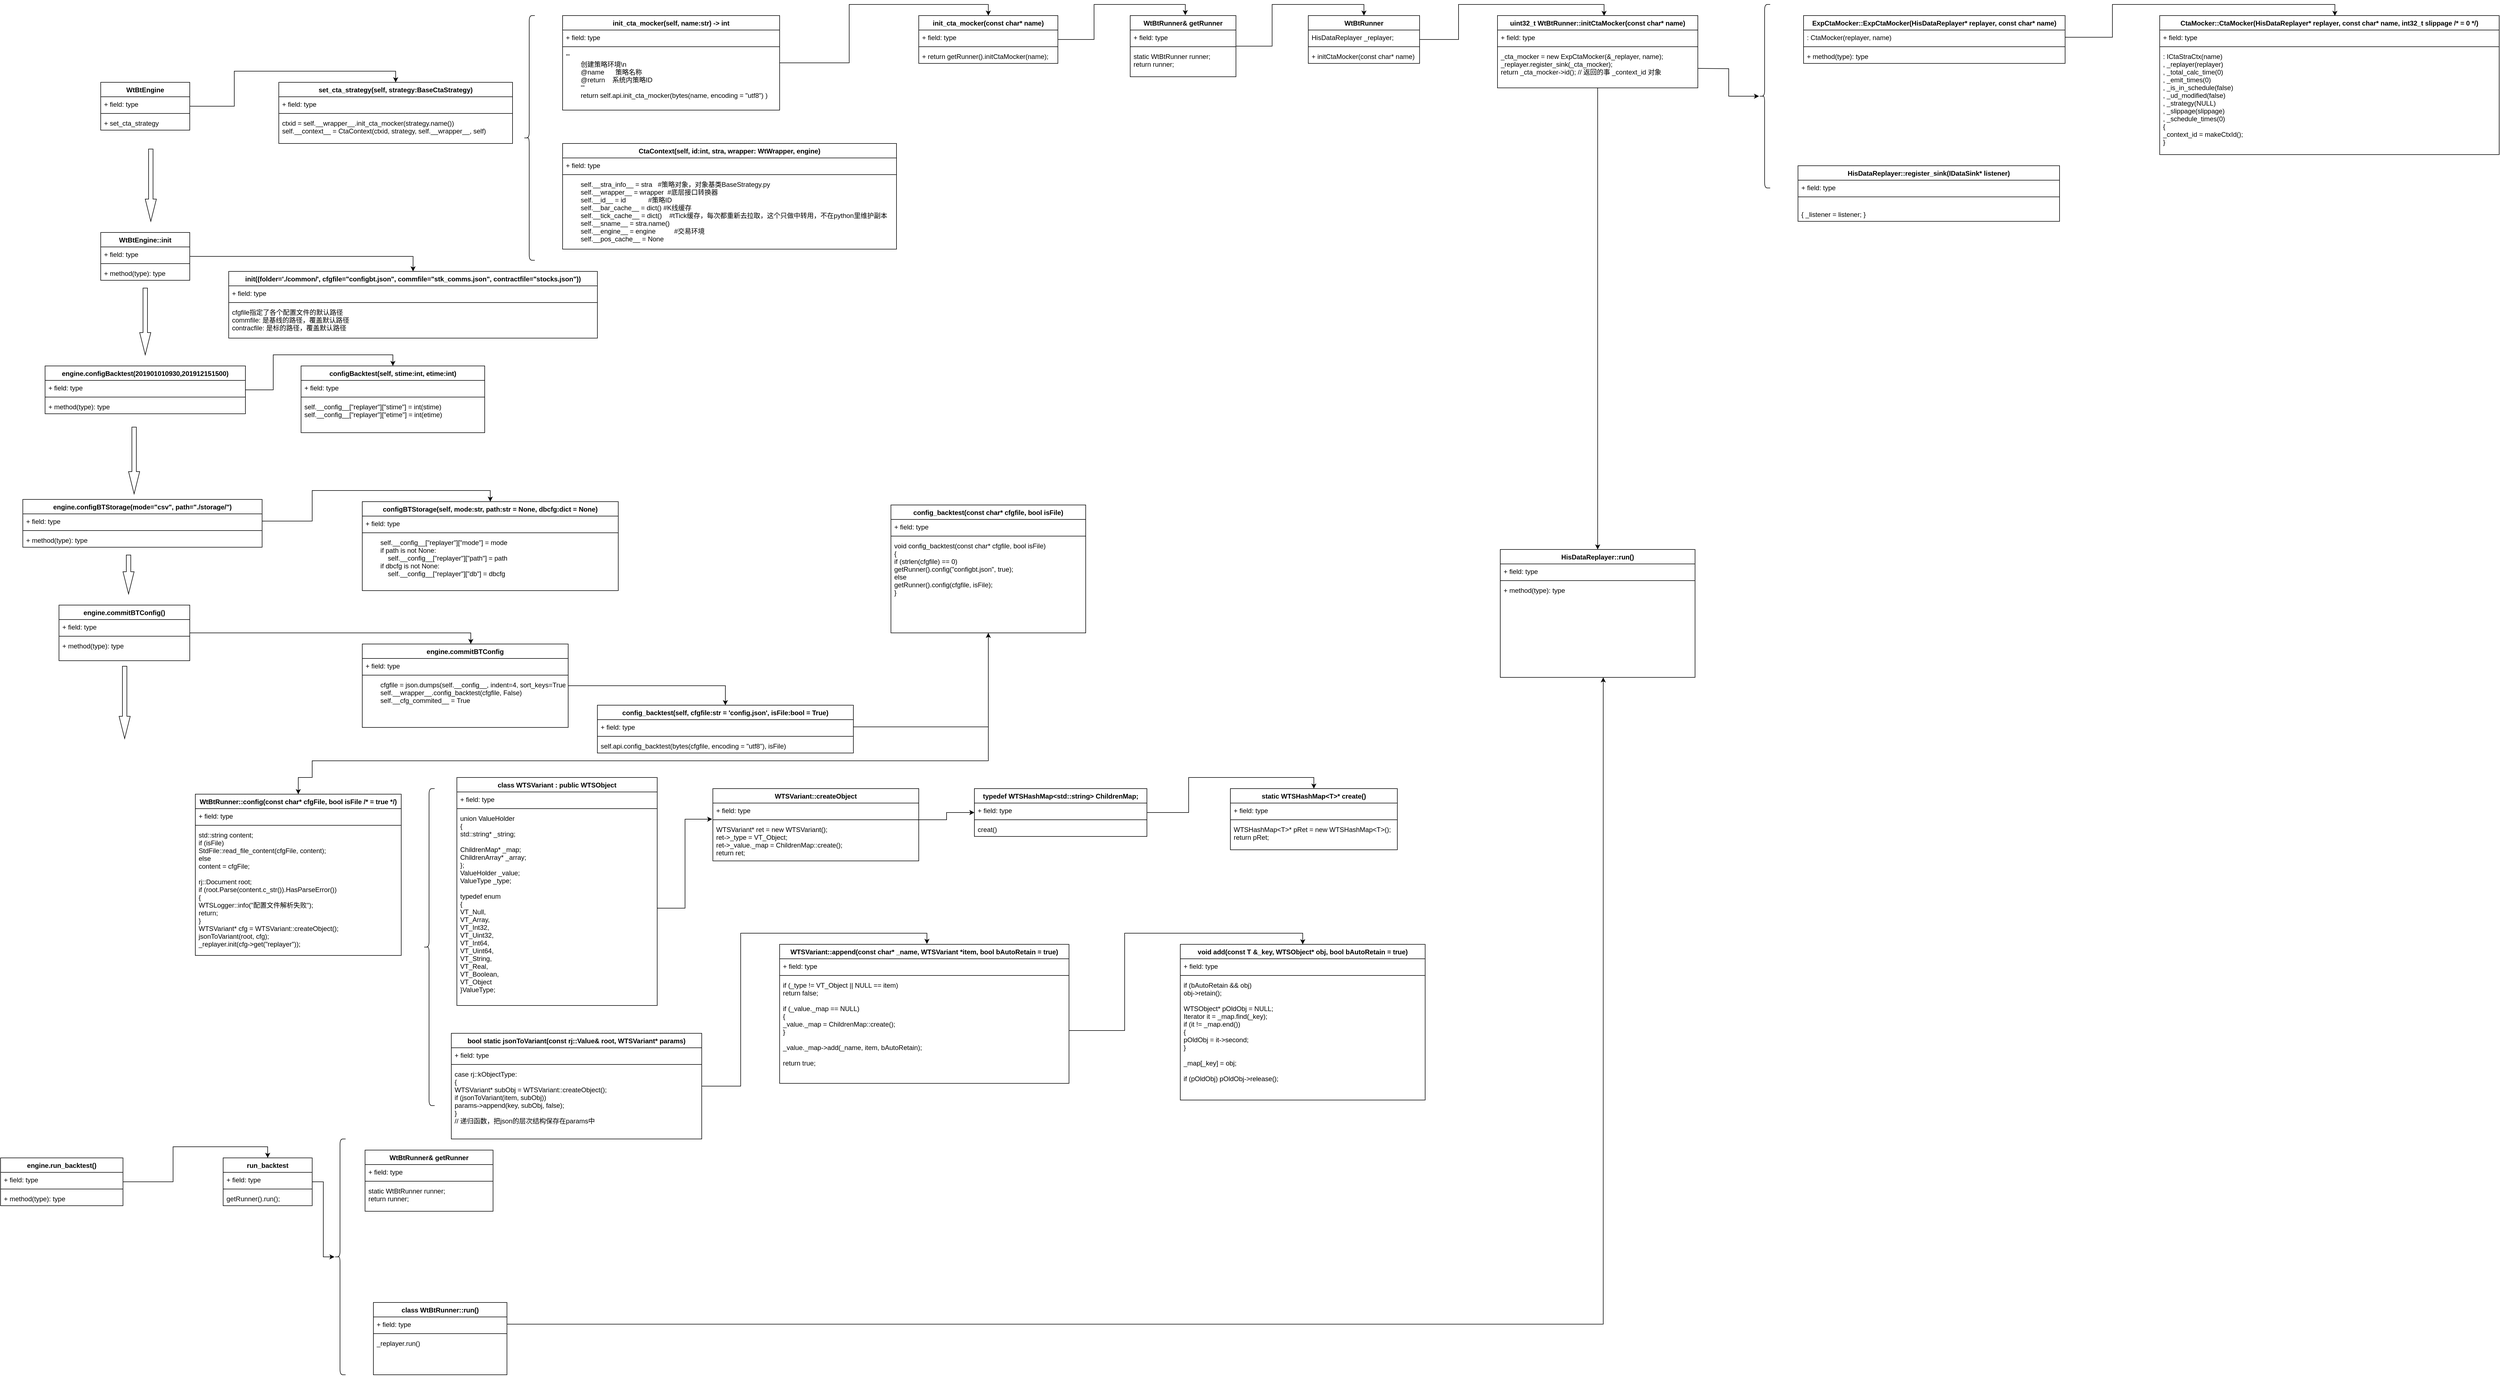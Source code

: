 <mxfile version="14.6.1" type="github">
  <diagram name="Page-1" id="9f46799a-70d6-7492-0946-bef42562c5a5">
    <mxGraphModel dx="1185" dy="662" grid="1" gridSize="10" guides="1" tooltips="1" connect="1" arrows="1" fold="1" page="1" pageScale="1" pageWidth="1100" pageHeight="850" background="#ffffff" math="0" shadow="0">
      <root>
        <mxCell id="0" />
        <mxCell id="1" parent="0" />
        <mxCell id="l2wqr4erujufnA9Lx4gH-5" style="edgeStyle=orthogonalEdgeStyle;rounded=0;orthogonalLoop=1;jettySize=auto;html=1;entryX=0.5;entryY=0;entryDx=0;entryDy=0;" parent="1" source="Ul8AEVvklkczvMw4_RcE-1" target="l2wqr4erujufnA9Lx4gH-1" edge="1">
          <mxGeometry relative="1" as="geometry" />
        </mxCell>
        <mxCell id="Ul8AEVvklkczvMw4_RcE-1" value="WtBtEngine" style="swimlane;fontStyle=1;align=center;verticalAlign=top;childLayout=stackLayout;horizontal=1;startSize=26;horizontalStack=0;resizeParent=1;resizeParentMax=0;resizeLast=0;collapsible=1;marginBottom=0;" parent="1" vertex="1">
          <mxGeometry x="250" y="150" width="160" height="86" as="geometry" />
        </mxCell>
        <mxCell id="Ul8AEVvklkczvMw4_RcE-2" value="+ field: type" style="text;strokeColor=none;fillColor=none;align=left;verticalAlign=top;spacingLeft=4;spacingRight=4;overflow=hidden;rotatable=0;points=[[0,0.5],[1,0.5]];portConstraint=eastwest;" parent="Ul8AEVvklkczvMw4_RcE-1" vertex="1">
          <mxGeometry y="26" width="160" height="26" as="geometry" />
        </mxCell>
        <mxCell id="Ul8AEVvklkczvMw4_RcE-3" value="" style="line;strokeWidth=1;fillColor=none;align=left;verticalAlign=middle;spacingTop=-1;spacingLeft=3;spacingRight=3;rotatable=0;labelPosition=right;points=[];portConstraint=eastwest;" parent="Ul8AEVvklkczvMw4_RcE-1" vertex="1">
          <mxGeometry y="52" width="160" height="8" as="geometry" />
        </mxCell>
        <mxCell id="Ul8AEVvklkczvMw4_RcE-4" value="+ set_cta_strategy" style="text;strokeColor=none;fillColor=none;align=left;verticalAlign=top;spacingLeft=4;spacingRight=4;overflow=hidden;rotatable=0;points=[[0,0.5],[1,0.5]];portConstraint=eastwest;" parent="Ul8AEVvklkczvMw4_RcE-1" vertex="1">
          <mxGeometry y="60" width="160" height="26" as="geometry" />
        </mxCell>
        <mxCell id="l2wqr4erujufnA9Lx4gH-1" value="set_cta_strategy(self, strategy:BaseCtaStrategy)" style="swimlane;fontStyle=1;align=center;verticalAlign=top;childLayout=stackLayout;horizontal=1;startSize=26;horizontalStack=0;resizeParent=1;resizeParentMax=0;resizeLast=0;collapsible=1;marginBottom=0;" parent="1" vertex="1">
          <mxGeometry x="570" y="150" width="420" height="110" as="geometry" />
        </mxCell>
        <mxCell id="l2wqr4erujufnA9Lx4gH-2" value="+ field: type" style="text;strokeColor=none;fillColor=none;align=left;verticalAlign=top;spacingLeft=4;spacingRight=4;overflow=hidden;rotatable=0;points=[[0,0.5],[1,0.5]];portConstraint=eastwest;" parent="l2wqr4erujufnA9Lx4gH-1" vertex="1">
          <mxGeometry y="26" width="420" height="26" as="geometry" />
        </mxCell>
        <mxCell id="l2wqr4erujufnA9Lx4gH-3" value="" style="line;strokeWidth=1;fillColor=none;align=left;verticalAlign=middle;spacingTop=-1;spacingLeft=3;spacingRight=3;rotatable=0;labelPosition=right;points=[];portConstraint=eastwest;" parent="l2wqr4erujufnA9Lx4gH-1" vertex="1">
          <mxGeometry y="52" width="420" height="8" as="geometry" />
        </mxCell>
        <mxCell id="l2wqr4erujufnA9Lx4gH-4" value="ctxid = self.__wrapper__.init_cta_mocker(strategy.name())&#xa;self.__context__ = CtaContext(ctxid, strategy, self.__wrapper__, self)" style="text;strokeColor=none;fillColor=none;align=left;verticalAlign=top;spacingLeft=4;spacingRight=4;overflow=hidden;rotatable=0;points=[[0,0.5],[1,0.5]];portConstraint=eastwest;" parent="l2wqr4erujufnA9Lx4gH-1" vertex="1">
          <mxGeometry y="60" width="420" height="50" as="geometry" />
        </mxCell>
        <mxCell id="IstVKyMH8X0pCNB1lLBm-5" style="edgeStyle=orthogonalEdgeStyle;rounded=0;orthogonalLoop=1;jettySize=auto;html=1;entryX=0.5;entryY=0;entryDx=0;entryDy=0;" parent="1" source="l2wqr4erujufnA9Lx4gH-6" target="IstVKyMH8X0pCNB1lLBm-1" edge="1">
          <mxGeometry relative="1" as="geometry" />
        </mxCell>
        <mxCell id="l2wqr4erujufnA9Lx4gH-6" value="init_cta_mocker(self, name:str) -&gt; int" style="swimlane;fontStyle=1;align=center;verticalAlign=top;childLayout=stackLayout;horizontal=1;startSize=26;horizontalStack=0;resizeParent=1;resizeParentMax=0;resizeLast=0;collapsible=1;marginBottom=0;" parent="1" vertex="1">
          <mxGeometry x="1080" y="30" width="390" height="170" as="geometry" />
        </mxCell>
        <mxCell id="l2wqr4erujufnA9Lx4gH-7" value="+ field: type" style="text;strokeColor=none;fillColor=none;align=left;verticalAlign=top;spacingLeft=4;spacingRight=4;overflow=hidden;rotatable=0;points=[[0,0.5],[1,0.5]];portConstraint=eastwest;" parent="l2wqr4erujufnA9Lx4gH-6" vertex="1">
          <mxGeometry y="26" width="390" height="26" as="geometry" />
        </mxCell>
        <mxCell id="l2wqr4erujufnA9Lx4gH-8" value="" style="line;strokeWidth=1;fillColor=none;align=left;verticalAlign=middle;spacingTop=-1;spacingLeft=3;spacingRight=3;rotatable=0;labelPosition=right;points=[];portConstraint=eastwest;" parent="l2wqr4erujufnA9Lx4gH-6" vertex="1">
          <mxGeometry y="52" width="390" height="8" as="geometry" />
        </mxCell>
        <mxCell id="l2wqr4erujufnA9Lx4gH-9" value="&#39;&#39;&#39;&#xa;        创建策略环境\n&#xa;        @name      策略名称&#xa;        @return    系统内策略ID &#xa;        &#39;&#39;&#39;&#xa;        return self.api.init_cta_mocker(bytes(name, encoding = &quot;utf8&quot;) )" style="text;strokeColor=none;fillColor=none;align=left;verticalAlign=top;spacingLeft=4;spacingRight=4;overflow=hidden;rotatable=0;points=[[0,0.5],[1,0.5]];portConstraint=eastwest;" parent="l2wqr4erujufnA9Lx4gH-6" vertex="1">
          <mxGeometry y="60" width="390" height="110" as="geometry" />
        </mxCell>
        <mxCell id="l2wqr4erujufnA9Lx4gH-11" value="" style="shape=curlyBracket;whiteSpace=wrap;html=1;rounded=1;" parent="1" vertex="1">
          <mxGeometry x="1010" y="30" width="20" height="440" as="geometry" />
        </mxCell>
        <mxCell id="l2wqr4erujufnA9Lx4gH-12" value="CtaContext(self, id:int, stra, wrapper: WtWrapper, engine)" style="swimlane;fontStyle=1;align=center;verticalAlign=top;childLayout=stackLayout;horizontal=1;startSize=26;horizontalStack=0;resizeParent=1;resizeParentMax=0;resizeLast=0;collapsible=1;marginBottom=0;" parent="1" vertex="1">
          <mxGeometry x="1080" y="260" width="600" height="190" as="geometry" />
        </mxCell>
        <mxCell id="l2wqr4erujufnA9Lx4gH-13" value="+ field: type" style="text;strokeColor=none;fillColor=none;align=left;verticalAlign=top;spacingLeft=4;spacingRight=4;overflow=hidden;rotatable=0;points=[[0,0.5],[1,0.5]];portConstraint=eastwest;" parent="l2wqr4erujufnA9Lx4gH-12" vertex="1">
          <mxGeometry y="26" width="600" height="26" as="geometry" />
        </mxCell>
        <mxCell id="l2wqr4erujufnA9Lx4gH-14" value="" style="line;strokeWidth=1;fillColor=none;align=left;verticalAlign=middle;spacingTop=-1;spacingLeft=3;spacingRight=3;rotatable=0;labelPosition=right;points=[];portConstraint=eastwest;" parent="l2wqr4erujufnA9Lx4gH-12" vertex="1">
          <mxGeometry y="52" width="600" height="8" as="geometry" />
        </mxCell>
        <mxCell id="l2wqr4erujufnA9Lx4gH-15" value="        self.__stra_info__ = stra   #策略对象，对象基类BaseStrategy.py&#xa;        self.__wrapper__ = wrapper  #底层接口转换器&#xa;        self.__id__ = id            #策略ID&#xa;        self.__bar_cache__ = dict() #K线缓存&#xa;        self.__tick_cache__ = dict()    #tTick缓存，每次都重新去拉取，这个只做中转用，不在python里维护副本&#xa;        self.__sname__ = stra.name()    &#xa;        self.__engine__ = engine          #交易环境&#xa;        self.__pos_cache__ = None" style="text;strokeColor=none;fillColor=none;align=left;verticalAlign=top;spacingLeft=4;spacingRight=4;overflow=hidden;rotatable=0;points=[[0,0.5],[1,0.5]];portConstraint=eastwest;" parent="l2wqr4erujufnA9Lx4gH-12" vertex="1">
          <mxGeometry y="60" width="600" height="130" as="geometry" />
        </mxCell>
        <mxCell id="IstVKyMH8X0pCNB1lLBm-10" style="edgeStyle=orthogonalEdgeStyle;rounded=0;orthogonalLoop=1;jettySize=auto;html=1;entryX=0.521;entryY=-0.007;entryDx=0;entryDy=0;entryPerimeter=0;" parent="1" source="IstVKyMH8X0pCNB1lLBm-1" target="IstVKyMH8X0pCNB1lLBm-6" edge="1">
          <mxGeometry relative="1" as="geometry" />
        </mxCell>
        <mxCell id="IstVKyMH8X0pCNB1lLBm-1" value="init_cta_mocker(const char* name)" style="swimlane;fontStyle=1;align=center;verticalAlign=top;childLayout=stackLayout;horizontal=1;startSize=26;horizontalStack=0;resizeParent=1;resizeParentMax=0;resizeLast=0;collapsible=1;marginBottom=0;" parent="1" vertex="1">
          <mxGeometry x="1720" y="30" width="250" height="86" as="geometry" />
        </mxCell>
        <mxCell id="IstVKyMH8X0pCNB1lLBm-2" value="+ field: type" style="text;strokeColor=none;fillColor=none;align=left;verticalAlign=top;spacingLeft=4;spacingRight=4;overflow=hidden;rotatable=0;points=[[0,0.5],[1,0.5]];portConstraint=eastwest;" parent="IstVKyMH8X0pCNB1lLBm-1" vertex="1">
          <mxGeometry y="26" width="250" height="26" as="geometry" />
        </mxCell>
        <mxCell id="IstVKyMH8X0pCNB1lLBm-3" value="" style="line;strokeWidth=1;fillColor=none;align=left;verticalAlign=middle;spacingTop=-1;spacingLeft=3;spacingRight=3;rotatable=0;labelPosition=right;points=[];portConstraint=eastwest;" parent="IstVKyMH8X0pCNB1lLBm-1" vertex="1">
          <mxGeometry y="52" width="250" height="8" as="geometry" />
        </mxCell>
        <mxCell id="IstVKyMH8X0pCNB1lLBm-4" value="+ return getRunner().initCtaMocker(name);" style="text;strokeColor=none;fillColor=none;align=left;verticalAlign=top;spacingLeft=4;spacingRight=4;overflow=hidden;rotatable=0;points=[[0,0.5],[1,0.5]];portConstraint=eastwest;" parent="IstVKyMH8X0pCNB1lLBm-1" vertex="1">
          <mxGeometry y="60" width="250" height="26" as="geometry" />
        </mxCell>
        <mxCell id="IstVKyMH8X0pCNB1lLBm-15" style="edgeStyle=orthogonalEdgeStyle;rounded=0;orthogonalLoop=1;jettySize=auto;html=1;entryX=0.5;entryY=0;entryDx=0;entryDy=0;" parent="1" source="IstVKyMH8X0pCNB1lLBm-6" target="IstVKyMH8X0pCNB1lLBm-11" edge="1">
          <mxGeometry relative="1" as="geometry" />
        </mxCell>
        <mxCell id="IstVKyMH8X0pCNB1lLBm-6" value="WtBtRunner&amp; getRunner" style="swimlane;fontStyle=1;align=center;verticalAlign=top;childLayout=stackLayout;horizontal=1;startSize=26;horizontalStack=0;resizeParent=1;resizeParentMax=0;resizeLast=0;collapsible=1;marginBottom=0;" parent="1" vertex="1">
          <mxGeometry x="2100" y="30" width="190" height="110" as="geometry" />
        </mxCell>
        <mxCell id="IstVKyMH8X0pCNB1lLBm-7" value="+ field: type" style="text;strokeColor=none;fillColor=none;align=left;verticalAlign=top;spacingLeft=4;spacingRight=4;overflow=hidden;rotatable=0;points=[[0,0.5],[1,0.5]];portConstraint=eastwest;" parent="IstVKyMH8X0pCNB1lLBm-6" vertex="1">
          <mxGeometry y="26" width="190" height="26" as="geometry" />
        </mxCell>
        <mxCell id="IstVKyMH8X0pCNB1lLBm-8" value="" style="line;strokeWidth=1;fillColor=none;align=left;verticalAlign=middle;spacingTop=-1;spacingLeft=3;spacingRight=3;rotatable=0;labelPosition=right;points=[];portConstraint=eastwest;" parent="IstVKyMH8X0pCNB1lLBm-6" vertex="1">
          <mxGeometry y="52" width="190" height="8" as="geometry" />
        </mxCell>
        <mxCell id="IstVKyMH8X0pCNB1lLBm-9" value="static WtBtRunner runner;&#xa;return runner;" style="text;strokeColor=none;fillColor=none;align=left;verticalAlign=top;spacingLeft=4;spacingRight=4;overflow=hidden;rotatable=0;points=[[0,0.5],[1,0.5]];portConstraint=eastwest;" parent="IstVKyMH8X0pCNB1lLBm-6" vertex="1">
          <mxGeometry y="60" width="190" height="50" as="geometry" />
        </mxCell>
        <mxCell id="IstVKyMH8X0pCNB1lLBm-20" style="edgeStyle=orthogonalEdgeStyle;rounded=0;orthogonalLoop=1;jettySize=auto;html=1;entryX=0.532;entryY=0.004;entryDx=0;entryDy=0;entryPerimeter=0;" parent="1" source="IstVKyMH8X0pCNB1lLBm-11" target="IstVKyMH8X0pCNB1lLBm-16" edge="1">
          <mxGeometry relative="1" as="geometry" />
        </mxCell>
        <mxCell id="IstVKyMH8X0pCNB1lLBm-11" value="WtBtRunner" style="swimlane;fontStyle=1;align=center;verticalAlign=top;childLayout=stackLayout;horizontal=1;startSize=26;horizontalStack=0;resizeParent=1;resizeParentMax=0;resizeLast=0;collapsible=1;marginBottom=0;" parent="1" vertex="1">
          <mxGeometry x="2420" y="30" width="200" height="86" as="geometry" />
        </mxCell>
        <mxCell id="IstVKyMH8X0pCNB1lLBm-12" value="HisDataReplayer _replayer;" style="text;strokeColor=none;fillColor=none;align=left;verticalAlign=top;spacingLeft=4;spacingRight=4;overflow=hidden;rotatable=0;points=[[0,0.5],[1,0.5]];portConstraint=eastwest;" parent="IstVKyMH8X0pCNB1lLBm-11" vertex="1">
          <mxGeometry y="26" width="200" height="26" as="geometry" />
        </mxCell>
        <mxCell id="IstVKyMH8X0pCNB1lLBm-13" value="" style="line;strokeWidth=1;fillColor=none;align=left;verticalAlign=middle;spacingTop=-1;spacingLeft=3;spacingRight=3;rotatable=0;labelPosition=right;points=[];portConstraint=eastwest;" parent="IstVKyMH8X0pCNB1lLBm-11" vertex="1">
          <mxGeometry y="52" width="200" height="8" as="geometry" />
        </mxCell>
        <mxCell id="IstVKyMH8X0pCNB1lLBm-14" value="+ initCtaMocker(const char* name)" style="text;strokeColor=none;fillColor=none;align=left;verticalAlign=top;spacingLeft=4;spacingRight=4;overflow=hidden;rotatable=0;points=[[0,0.5],[1,0.5]];portConstraint=eastwest;" parent="IstVKyMH8X0pCNB1lLBm-11" vertex="1">
          <mxGeometry y="60" width="200" height="26" as="geometry" />
        </mxCell>
        <mxCell id="IstVKyMH8X0pCNB1lLBm-64" style="edgeStyle=orthogonalEdgeStyle;rounded=0;orthogonalLoop=1;jettySize=auto;html=1;entryX=0.5;entryY=0;entryDx=0;entryDy=0;" parent="1" source="IstVKyMH8X0pCNB1lLBm-16" target="IstVKyMH8X0pCNB1lLBm-59" edge="1">
          <mxGeometry relative="1" as="geometry" />
        </mxCell>
        <mxCell id="IstVKyMH8X0pCNB1lLBm-16" value="uint32_t WtBtRunner::initCtaMocker(const char* name)" style="swimlane;fontStyle=1;align=center;verticalAlign=top;childLayout=stackLayout;horizontal=1;startSize=26;horizontalStack=0;resizeParent=1;resizeParentMax=0;resizeLast=0;collapsible=1;marginBottom=0;" parent="1" vertex="1">
          <mxGeometry x="2760" y="30" width="360" height="130" as="geometry" />
        </mxCell>
        <mxCell id="IstVKyMH8X0pCNB1lLBm-17" value="+ field: type" style="text;strokeColor=none;fillColor=none;align=left;verticalAlign=top;spacingLeft=4;spacingRight=4;overflow=hidden;rotatable=0;points=[[0,0.5],[1,0.5]];portConstraint=eastwest;" parent="IstVKyMH8X0pCNB1lLBm-16" vertex="1">
          <mxGeometry y="26" width="360" height="26" as="geometry" />
        </mxCell>
        <mxCell id="IstVKyMH8X0pCNB1lLBm-18" value="" style="line;strokeWidth=1;fillColor=none;align=left;verticalAlign=middle;spacingTop=-1;spacingLeft=3;spacingRight=3;rotatable=0;labelPosition=right;points=[];portConstraint=eastwest;" parent="IstVKyMH8X0pCNB1lLBm-16" vertex="1">
          <mxGeometry y="52" width="360" height="8" as="geometry" />
        </mxCell>
        <mxCell id="IstVKyMH8X0pCNB1lLBm-25" value="_cta_mocker = new ExpCtaMocker(&amp;_replayer, name);&#xa; _replayer.register_sink(_cta_mocker);&#xa; return _cta_mocker-&gt;id(); // 返回的事 _context_id 对象" style="text;strokeColor=none;fillColor=none;align=left;verticalAlign=top;spacingLeft=4;spacingRight=4;overflow=hidden;rotatable=0;points=[[0,0.5],[1,0.5]];portConstraint=eastwest;" parent="IstVKyMH8X0pCNB1lLBm-16" vertex="1">
          <mxGeometry y="60" width="360" height="70" as="geometry" />
        </mxCell>
        <mxCell id="IstVKyMH8X0pCNB1lLBm-21" value="ExpCtaMocker::ExpCtaMocker(HisDataReplayer* replayer, const char* name)" style="swimlane;fontStyle=1;align=center;verticalAlign=top;childLayout=stackLayout;horizontal=1;startSize=26;horizontalStack=0;resizeParent=1;resizeParentMax=0;resizeLast=0;collapsible=1;marginBottom=0;" parent="1" vertex="1">
          <mxGeometry x="3310" y="30" width="470" height="86" as="geometry" />
        </mxCell>
        <mxCell id="IstVKyMH8X0pCNB1lLBm-22" value=": CtaMocker(replayer, name)" style="text;strokeColor=none;fillColor=none;align=left;verticalAlign=top;spacingLeft=4;spacingRight=4;overflow=hidden;rotatable=0;points=[[0,0.5],[1,0.5]];portConstraint=eastwest;" parent="IstVKyMH8X0pCNB1lLBm-21" vertex="1">
          <mxGeometry y="26" width="470" height="26" as="geometry" />
        </mxCell>
        <mxCell id="IstVKyMH8X0pCNB1lLBm-23" value="" style="line;strokeWidth=1;fillColor=none;align=left;verticalAlign=middle;spacingTop=-1;spacingLeft=3;spacingRight=3;rotatable=0;labelPosition=right;points=[];portConstraint=eastwest;" parent="IstVKyMH8X0pCNB1lLBm-21" vertex="1">
          <mxGeometry y="52" width="470" height="8" as="geometry" />
        </mxCell>
        <mxCell id="IstVKyMH8X0pCNB1lLBm-24" value="+ method(type): type" style="text;strokeColor=none;fillColor=none;align=left;verticalAlign=top;spacingLeft=4;spacingRight=4;overflow=hidden;rotatable=0;points=[[0,0.5],[1,0.5]];portConstraint=eastwest;" parent="IstVKyMH8X0pCNB1lLBm-21" vertex="1">
          <mxGeometry y="60" width="470" height="26" as="geometry" />
        </mxCell>
        <mxCell id="IstVKyMH8X0pCNB1lLBm-27" value="CtaMocker::CtaMocker(HisDataReplayer* replayer, const char* name, int32_t slippage /* = 0 */)" style="swimlane;fontStyle=1;align=center;verticalAlign=top;childLayout=stackLayout;horizontal=1;startSize=26;horizontalStack=0;resizeParent=1;resizeParentMax=0;resizeLast=0;collapsible=1;marginBottom=0;" parent="1" vertex="1">
          <mxGeometry x="3950" y="30" width="610" height="250" as="geometry" />
        </mxCell>
        <mxCell id="IstVKyMH8X0pCNB1lLBm-28" value="+ field: type" style="text;strokeColor=none;fillColor=none;align=left;verticalAlign=top;spacingLeft=4;spacingRight=4;overflow=hidden;rotatable=0;points=[[0,0.5],[1,0.5]];portConstraint=eastwest;" parent="IstVKyMH8X0pCNB1lLBm-27" vertex="1">
          <mxGeometry y="26" width="610" height="26" as="geometry" />
        </mxCell>
        <mxCell id="IstVKyMH8X0pCNB1lLBm-29" value="" style="line;strokeWidth=1;fillColor=none;align=left;verticalAlign=middle;spacingTop=-1;spacingLeft=3;spacingRight=3;rotatable=0;labelPosition=right;points=[];portConstraint=eastwest;" parent="IstVKyMH8X0pCNB1lLBm-27" vertex="1">
          <mxGeometry y="52" width="610" height="8" as="geometry" />
        </mxCell>
        <mxCell id="IstVKyMH8X0pCNB1lLBm-30" value=": ICtaStraCtx(name)&#xa; , _replayer(replayer)&#xa; , _total_calc_time(0)&#xa; , _emit_times(0)&#xa; , _is_in_schedule(false)&#xa; , _ud_modified(false)&#xa; , _strategy(NULL)&#xa; , _slippage(slippage)&#xa; , _schedule_times(0)&#xa;{&#xa; _context_id = makeCtxId();&#xa;}" style="text;strokeColor=none;fillColor=none;align=left;verticalAlign=top;spacingLeft=4;spacingRight=4;overflow=hidden;rotatable=0;points=[[0,0.5],[1,0.5]];portConstraint=eastwest;" parent="IstVKyMH8X0pCNB1lLBm-27" vertex="1">
          <mxGeometry y="60" width="610" height="190" as="geometry" />
        </mxCell>
        <mxCell id="IstVKyMH8X0pCNB1lLBm-31" style="edgeStyle=orthogonalEdgeStyle;rounded=0;orthogonalLoop=1;jettySize=auto;html=1;entryX=0.516;entryY=0.002;entryDx=0;entryDy=0;entryPerimeter=0;" parent="1" source="IstVKyMH8X0pCNB1lLBm-22" target="IstVKyMH8X0pCNB1lLBm-27" edge="1">
          <mxGeometry relative="1" as="geometry" />
        </mxCell>
        <mxCell id="IstVKyMH8X0pCNB1lLBm-32" value="" style="shape=curlyBracket;whiteSpace=wrap;html=1;rounded=1;" parent="1" vertex="1">
          <mxGeometry x="3230" y="10" width="20" height="330" as="geometry" />
        </mxCell>
        <mxCell id="IstVKyMH8X0pCNB1lLBm-33" style="edgeStyle=orthogonalEdgeStyle;rounded=0;orthogonalLoop=1;jettySize=auto;html=1;" parent="1" target="IstVKyMH8X0pCNB1lLBm-32" edge="1">
          <mxGeometry relative="1" as="geometry">
            <mxPoint x="3120" y="125.034" as="sourcePoint" />
          </mxGeometry>
        </mxCell>
        <mxCell id="IstVKyMH8X0pCNB1lLBm-34" value="HisDataReplayer::register_sink(IDataSink* listener)" style="swimlane;fontStyle=1;align=center;verticalAlign=top;childLayout=stackLayout;horizontal=1;startSize=26;horizontalStack=0;resizeParent=1;resizeParentMax=0;resizeLast=0;collapsible=1;marginBottom=0;" parent="1" vertex="1">
          <mxGeometry x="3300" y="300" width="470" height="100" as="geometry" />
        </mxCell>
        <mxCell id="IstVKyMH8X0pCNB1lLBm-35" value="+ field: type" style="text;strokeColor=none;fillColor=none;align=left;verticalAlign=top;spacingLeft=4;spacingRight=4;overflow=hidden;rotatable=0;points=[[0,0.5],[1,0.5]];portConstraint=eastwest;" parent="IstVKyMH8X0pCNB1lLBm-34" vertex="1">
          <mxGeometry y="26" width="470" height="26" as="geometry" />
        </mxCell>
        <mxCell id="IstVKyMH8X0pCNB1lLBm-36" value="" style="line;strokeWidth=1;fillColor=none;align=left;verticalAlign=middle;spacingTop=-1;spacingLeft=3;spacingRight=3;rotatable=0;labelPosition=right;points=[];portConstraint=eastwest;" parent="IstVKyMH8X0pCNB1lLBm-34" vertex="1">
          <mxGeometry y="52" width="470" height="8" as="geometry" />
        </mxCell>
        <mxCell id="IstVKyMH8X0pCNB1lLBm-37" value="&#xa;{ _listener = listener; }" style="text;strokeColor=none;fillColor=none;align=left;verticalAlign=top;spacingLeft=4;spacingRight=4;overflow=hidden;rotatable=0;points=[[0,0.5],[1,0.5]];portConstraint=eastwest;" parent="IstVKyMH8X0pCNB1lLBm-34" vertex="1">
          <mxGeometry y="60" width="470" height="40" as="geometry" />
        </mxCell>
        <mxCell id="IstVKyMH8X0pCNB1lLBm-38" value="" style="html=1;shadow=0;dashed=0;align=center;verticalAlign=middle;shape=mxgraph.arrows2.arrow;dy=0.6;dx=40;direction=south;notch=0;" parent="1" vertex="1">
          <mxGeometry x="283" y="1200" width="20" height="130" as="geometry" />
        </mxCell>
        <mxCell id="IstVKyMH8X0pCNB1lLBm-51" style="edgeStyle=orthogonalEdgeStyle;rounded=0;orthogonalLoop=1;jettySize=auto;html=1;entryX=0.5;entryY=0;entryDx=0;entryDy=0;" parent="1" source="IstVKyMH8X0pCNB1lLBm-39" target="IstVKyMH8X0pCNB1lLBm-43" edge="1">
          <mxGeometry relative="1" as="geometry" />
        </mxCell>
        <mxCell id="IstVKyMH8X0pCNB1lLBm-39" value="engine.run_backtest()" style="swimlane;fontStyle=1;align=center;verticalAlign=top;childLayout=stackLayout;horizontal=1;startSize=26;horizontalStack=0;resizeParent=1;resizeParentMax=0;resizeLast=0;collapsible=1;marginBottom=0;" parent="1" vertex="1">
          <mxGeometry x="70" y="2084" width="220" height="86" as="geometry" />
        </mxCell>
        <mxCell id="IstVKyMH8X0pCNB1lLBm-40" value="+ field: type" style="text;strokeColor=none;fillColor=none;align=left;verticalAlign=top;spacingLeft=4;spacingRight=4;overflow=hidden;rotatable=0;points=[[0,0.5],[1,0.5]];portConstraint=eastwest;" parent="IstVKyMH8X0pCNB1lLBm-39" vertex="1">
          <mxGeometry y="26" width="220" height="26" as="geometry" />
        </mxCell>
        <mxCell id="IstVKyMH8X0pCNB1lLBm-41" value="" style="line;strokeWidth=1;fillColor=none;align=left;verticalAlign=middle;spacingTop=-1;spacingLeft=3;spacingRight=3;rotatable=0;labelPosition=right;points=[];portConstraint=eastwest;" parent="IstVKyMH8X0pCNB1lLBm-39" vertex="1">
          <mxGeometry y="52" width="220" height="8" as="geometry" />
        </mxCell>
        <mxCell id="IstVKyMH8X0pCNB1lLBm-42" value="+ method(type): type" style="text;strokeColor=none;fillColor=none;align=left;verticalAlign=top;spacingLeft=4;spacingRight=4;overflow=hidden;rotatable=0;points=[[0,0.5],[1,0.5]];portConstraint=eastwest;" parent="IstVKyMH8X0pCNB1lLBm-39" vertex="1">
          <mxGeometry y="60" width="220" height="26" as="geometry" />
        </mxCell>
        <mxCell id="IstVKyMH8X0pCNB1lLBm-54" style="edgeStyle=orthogonalEdgeStyle;rounded=0;orthogonalLoop=1;jettySize=auto;html=1;" parent="1" source="IstVKyMH8X0pCNB1lLBm-43" target="IstVKyMH8X0pCNB1lLBm-53" edge="1">
          <mxGeometry relative="1" as="geometry" />
        </mxCell>
        <mxCell id="IstVKyMH8X0pCNB1lLBm-43" value="run_backtest" style="swimlane;fontStyle=1;align=center;verticalAlign=top;childLayout=stackLayout;horizontal=1;startSize=26;horizontalStack=0;resizeParent=1;resizeParentMax=0;resizeLast=0;collapsible=1;marginBottom=0;" parent="1" vertex="1">
          <mxGeometry x="470" y="2084" width="160" height="86" as="geometry" />
        </mxCell>
        <mxCell id="IstVKyMH8X0pCNB1lLBm-44" value="+ field: type" style="text;strokeColor=none;fillColor=none;align=left;verticalAlign=top;spacingLeft=4;spacingRight=4;overflow=hidden;rotatable=0;points=[[0,0.5],[1,0.5]];portConstraint=eastwest;" parent="IstVKyMH8X0pCNB1lLBm-43" vertex="1">
          <mxGeometry y="26" width="160" height="26" as="geometry" />
        </mxCell>
        <mxCell id="IstVKyMH8X0pCNB1lLBm-45" value="" style="line;strokeWidth=1;fillColor=none;align=left;verticalAlign=middle;spacingTop=-1;spacingLeft=3;spacingRight=3;rotatable=0;labelPosition=right;points=[];portConstraint=eastwest;" parent="IstVKyMH8X0pCNB1lLBm-43" vertex="1">
          <mxGeometry y="52" width="160" height="8" as="geometry" />
        </mxCell>
        <mxCell id="IstVKyMH8X0pCNB1lLBm-46" value="getRunner().run();" style="text;strokeColor=none;fillColor=none;align=left;verticalAlign=top;spacingLeft=4;spacingRight=4;overflow=hidden;rotatable=0;points=[[0,0.5],[1,0.5]];portConstraint=eastwest;" parent="IstVKyMH8X0pCNB1lLBm-43" vertex="1">
          <mxGeometry y="60" width="160" height="26" as="geometry" />
        </mxCell>
        <mxCell id="IstVKyMH8X0pCNB1lLBm-47" value="WtBtRunner&amp; getRunner" style="swimlane;fontStyle=1;align=center;verticalAlign=top;childLayout=stackLayout;horizontal=1;startSize=26;horizontalStack=0;resizeParent=1;resizeParentMax=0;resizeLast=0;collapsible=1;marginBottom=0;" parent="1" vertex="1">
          <mxGeometry x="725" y="2070" width="230" height="110" as="geometry" />
        </mxCell>
        <mxCell id="IstVKyMH8X0pCNB1lLBm-48" value="+ field: type" style="text;strokeColor=none;fillColor=none;align=left;verticalAlign=top;spacingLeft=4;spacingRight=4;overflow=hidden;rotatable=0;points=[[0,0.5],[1,0.5]];portConstraint=eastwest;" parent="IstVKyMH8X0pCNB1lLBm-47" vertex="1">
          <mxGeometry y="26" width="230" height="26" as="geometry" />
        </mxCell>
        <mxCell id="IstVKyMH8X0pCNB1lLBm-49" value="" style="line;strokeWidth=1;fillColor=none;align=left;verticalAlign=middle;spacingTop=-1;spacingLeft=3;spacingRight=3;rotatable=0;labelPosition=right;points=[];portConstraint=eastwest;" parent="IstVKyMH8X0pCNB1lLBm-47" vertex="1">
          <mxGeometry y="52" width="230" height="8" as="geometry" />
        </mxCell>
        <mxCell id="IstVKyMH8X0pCNB1lLBm-50" value="static WtBtRunner runner;&#xa; return runner;" style="text;strokeColor=none;fillColor=none;align=left;verticalAlign=top;spacingLeft=4;spacingRight=4;overflow=hidden;rotatable=0;points=[[0,0.5],[1,0.5]];portConstraint=eastwest;" parent="IstVKyMH8X0pCNB1lLBm-47" vertex="1">
          <mxGeometry y="60" width="230" height="50" as="geometry" />
        </mxCell>
        <mxCell id="IstVKyMH8X0pCNB1lLBm-53" value="" style="shape=curlyBracket;whiteSpace=wrap;html=1;rounded=1;" parent="1" vertex="1">
          <mxGeometry x="670" y="2050" width="20" height="424" as="geometry" />
        </mxCell>
        <mxCell id="IstVKyMH8X0pCNB1lLBm-55" value="class WtBtRunner::run()" style="swimlane;fontStyle=1;align=center;verticalAlign=top;childLayout=stackLayout;horizontal=1;startSize=26;horizontalStack=0;resizeParent=1;resizeParentMax=0;resizeLast=0;collapsible=1;marginBottom=0;" parent="1" vertex="1">
          <mxGeometry x="740" y="2344" width="240" height="130" as="geometry" />
        </mxCell>
        <mxCell id="IstVKyMH8X0pCNB1lLBm-56" value="+ field: type" style="text;strokeColor=none;fillColor=none;align=left;verticalAlign=top;spacingLeft=4;spacingRight=4;overflow=hidden;rotatable=0;points=[[0,0.5],[1,0.5]];portConstraint=eastwest;" parent="IstVKyMH8X0pCNB1lLBm-55" vertex="1">
          <mxGeometry y="26" width="240" height="26" as="geometry" />
        </mxCell>
        <mxCell id="IstVKyMH8X0pCNB1lLBm-57" value="" style="line;strokeWidth=1;fillColor=none;align=left;verticalAlign=middle;spacingTop=-1;spacingLeft=3;spacingRight=3;rotatable=0;labelPosition=right;points=[];portConstraint=eastwest;" parent="IstVKyMH8X0pCNB1lLBm-55" vertex="1">
          <mxGeometry y="52" width="240" height="8" as="geometry" />
        </mxCell>
        <mxCell id="IstVKyMH8X0pCNB1lLBm-58" value="_replayer.run()" style="text;strokeColor=none;fillColor=none;align=left;verticalAlign=top;spacingLeft=4;spacingRight=4;overflow=hidden;rotatable=0;points=[[0,0.5],[1,0.5]];portConstraint=eastwest;" parent="IstVKyMH8X0pCNB1lLBm-55" vertex="1">
          <mxGeometry y="60" width="240" height="70" as="geometry" />
        </mxCell>
        <mxCell id="IstVKyMH8X0pCNB1lLBm-59" value="HisDataReplayer::run()" style="swimlane;fontStyle=1;align=center;verticalAlign=top;childLayout=stackLayout;horizontal=1;startSize=26;horizontalStack=0;resizeParent=1;resizeParentMax=0;resizeLast=0;collapsible=1;marginBottom=0;" parent="1" vertex="1">
          <mxGeometry x="2765" y="990" width="350" height="230" as="geometry" />
        </mxCell>
        <mxCell id="IstVKyMH8X0pCNB1lLBm-60" value="+ field: type" style="text;strokeColor=none;fillColor=none;align=left;verticalAlign=top;spacingLeft=4;spacingRight=4;overflow=hidden;rotatable=0;points=[[0,0.5],[1,0.5]];portConstraint=eastwest;" parent="IstVKyMH8X0pCNB1lLBm-59" vertex="1">
          <mxGeometry y="26" width="350" height="26" as="geometry" />
        </mxCell>
        <mxCell id="IstVKyMH8X0pCNB1lLBm-61" value="" style="line;strokeWidth=1;fillColor=none;align=left;verticalAlign=middle;spacingTop=-1;spacingLeft=3;spacingRight=3;rotatable=0;labelPosition=right;points=[];portConstraint=eastwest;" parent="IstVKyMH8X0pCNB1lLBm-59" vertex="1">
          <mxGeometry y="52" width="350" height="8" as="geometry" />
        </mxCell>
        <mxCell id="IstVKyMH8X0pCNB1lLBm-62" value="+ method(type): type" style="text;strokeColor=none;fillColor=none;align=left;verticalAlign=top;spacingLeft=4;spacingRight=4;overflow=hidden;rotatable=0;points=[[0,0.5],[1,0.5]];portConstraint=eastwest;" parent="IstVKyMH8X0pCNB1lLBm-59" vertex="1">
          <mxGeometry y="60" width="350" height="170" as="geometry" />
        </mxCell>
        <mxCell id="IstVKyMH8X0pCNB1lLBm-63" style="edgeStyle=orthogonalEdgeStyle;rounded=0;orthogonalLoop=1;jettySize=auto;html=1;" parent="1" source="IstVKyMH8X0pCNB1lLBm-56" target="IstVKyMH8X0pCNB1lLBm-62" edge="1">
          <mxGeometry relative="1" as="geometry">
            <Array as="points">
              <mxPoint x="2950" y="2383" />
            </Array>
          </mxGeometry>
        </mxCell>
        <mxCell id="IstVKyMH8X0pCNB1lLBm-106" style="edgeStyle=orthogonalEdgeStyle;rounded=0;orthogonalLoop=1;jettySize=auto;html=1;entryX=0.527;entryY=0;entryDx=0;entryDy=0;entryPerimeter=0;" parent="1" source="IstVKyMH8X0pCNB1lLBm-65" target="IstVKyMH8X0pCNB1lLBm-102" edge="1">
          <mxGeometry relative="1" as="geometry" />
        </mxCell>
        <mxCell id="IstVKyMH8X0pCNB1lLBm-65" value="engine.commitBTConfig()" style="swimlane;fontStyle=1;align=center;verticalAlign=top;childLayout=stackLayout;horizontal=1;startSize=26;horizontalStack=0;resizeParent=1;resizeParentMax=0;resizeLast=0;collapsible=1;marginBottom=0;" parent="1" vertex="1">
          <mxGeometry x="175" y="1090" width="235" height="100" as="geometry" />
        </mxCell>
        <mxCell id="IstVKyMH8X0pCNB1lLBm-66" value="+ field: type" style="text;strokeColor=none;fillColor=none;align=left;verticalAlign=top;spacingLeft=4;spacingRight=4;overflow=hidden;rotatable=0;points=[[0,0.5],[1,0.5]];portConstraint=eastwest;" parent="IstVKyMH8X0pCNB1lLBm-65" vertex="1">
          <mxGeometry y="26" width="235" height="26" as="geometry" />
        </mxCell>
        <mxCell id="IstVKyMH8X0pCNB1lLBm-67" value="" style="line;strokeWidth=1;fillColor=none;align=left;verticalAlign=middle;spacingTop=-1;spacingLeft=3;spacingRight=3;rotatable=0;labelPosition=right;points=[];portConstraint=eastwest;" parent="IstVKyMH8X0pCNB1lLBm-65" vertex="1">
          <mxGeometry y="52" width="235" height="8" as="geometry" />
        </mxCell>
        <mxCell id="IstVKyMH8X0pCNB1lLBm-68" value="+ method(type): type" style="text;strokeColor=none;fillColor=none;align=left;verticalAlign=top;spacingLeft=4;spacingRight=4;overflow=hidden;rotatable=0;points=[[0,0.5],[1,0.5]];portConstraint=eastwest;" parent="IstVKyMH8X0pCNB1lLBm-65" vertex="1">
          <mxGeometry y="60" width="235" height="40" as="geometry" />
        </mxCell>
        <mxCell id="IstVKyMH8X0pCNB1lLBm-86" style="edgeStyle=orthogonalEdgeStyle;rounded=0;orthogonalLoop=1;jettySize=auto;html=1;entryX=0.5;entryY=0;entryDx=0;entryDy=0;" parent="1" source="IstVKyMH8X0pCNB1lLBm-70" target="IstVKyMH8X0pCNB1lLBm-82" edge="1">
          <mxGeometry relative="1" as="geometry" />
        </mxCell>
        <mxCell id="IstVKyMH8X0pCNB1lLBm-70" value="WtBtEngine::init" style="swimlane;fontStyle=1;align=center;verticalAlign=top;childLayout=stackLayout;horizontal=1;startSize=26;horizontalStack=0;resizeParent=1;resizeParentMax=0;resizeLast=0;collapsible=1;marginBottom=0;" parent="1" vertex="1">
          <mxGeometry x="250" y="420" width="160" height="86" as="geometry" />
        </mxCell>
        <mxCell id="IstVKyMH8X0pCNB1lLBm-71" value="+ field: type" style="text;strokeColor=none;fillColor=none;align=left;verticalAlign=top;spacingLeft=4;spacingRight=4;overflow=hidden;rotatable=0;points=[[0,0.5],[1,0.5]];portConstraint=eastwest;" parent="IstVKyMH8X0pCNB1lLBm-70" vertex="1">
          <mxGeometry y="26" width="160" height="26" as="geometry" />
        </mxCell>
        <mxCell id="IstVKyMH8X0pCNB1lLBm-72" value="" style="line;strokeWidth=1;fillColor=none;align=left;verticalAlign=middle;spacingTop=-1;spacingLeft=3;spacingRight=3;rotatable=0;labelPosition=right;points=[];portConstraint=eastwest;" parent="IstVKyMH8X0pCNB1lLBm-70" vertex="1">
          <mxGeometry y="52" width="160" height="8" as="geometry" />
        </mxCell>
        <mxCell id="IstVKyMH8X0pCNB1lLBm-73" value="+ method(type): type" style="text;strokeColor=none;fillColor=none;align=left;verticalAlign=top;spacingLeft=4;spacingRight=4;overflow=hidden;rotatable=0;points=[[0,0.5],[1,0.5]];portConstraint=eastwest;" parent="IstVKyMH8X0pCNB1lLBm-70" vertex="1">
          <mxGeometry y="60" width="160" height="26" as="geometry" />
        </mxCell>
        <mxCell id="IstVKyMH8X0pCNB1lLBm-91" style="edgeStyle=orthogonalEdgeStyle;rounded=0;orthogonalLoop=1;jettySize=auto;html=1;entryX=0.5;entryY=0;entryDx=0;entryDy=0;" parent="1" source="IstVKyMH8X0pCNB1lLBm-74" target="IstVKyMH8X0pCNB1lLBm-87" edge="1">
          <mxGeometry relative="1" as="geometry" />
        </mxCell>
        <mxCell id="IstVKyMH8X0pCNB1lLBm-74" value="engine.configBacktest(201901010930,201912151500)" style="swimlane;fontStyle=1;align=center;verticalAlign=top;childLayout=stackLayout;horizontal=1;startSize=26;horizontalStack=0;resizeParent=1;resizeParentMax=0;resizeLast=0;collapsible=1;marginBottom=0;" parent="1" vertex="1">
          <mxGeometry x="150" y="660" width="360" height="86" as="geometry" />
        </mxCell>
        <mxCell id="IstVKyMH8X0pCNB1lLBm-75" value="+ field: type" style="text;strokeColor=none;fillColor=none;align=left;verticalAlign=top;spacingLeft=4;spacingRight=4;overflow=hidden;rotatable=0;points=[[0,0.5],[1,0.5]];portConstraint=eastwest;" parent="IstVKyMH8X0pCNB1lLBm-74" vertex="1">
          <mxGeometry y="26" width="360" height="26" as="geometry" />
        </mxCell>
        <mxCell id="IstVKyMH8X0pCNB1lLBm-76" value="" style="line;strokeWidth=1;fillColor=none;align=left;verticalAlign=middle;spacingTop=-1;spacingLeft=3;spacingRight=3;rotatable=0;labelPosition=right;points=[];portConstraint=eastwest;" parent="IstVKyMH8X0pCNB1lLBm-74" vertex="1">
          <mxGeometry y="52" width="360" height="8" as="geometry" />
        </mxCell>
        <mxCell id="IstVKyMH8X0pCNB1lLBm-77" value="+ method(type): type" style="text;strokeColor=none;fillColor=none;align=left;verticalAlign=top;spacingLeft=4;spacingRight=4;overflow=hidden;rotatable=0;points=[[0,0.5],[1,0.5]];portConstraint=eastwest;" parent="IstVKyMH8X0pCNB1lLBm-74" vertex="1">
          <mxGeometry y="60" width="360" height="26" as="geometry" />
        </mxCell>
        <mxCell id="IstVKyMH8X0pCNB1lLBm-78" value="" style="html=1;shadow=0;dashed=0;align=center;verticalAlign=middle;shape=mxgraph.arrows2.arrow;dy=0.6;dx=40;direction=south;notch=0;" parent="1" vertex="1">
          <mxGeometry x="330" y="270" width="20" height="130" as="geometry" />
        </mxCell>
        <mxCell id="IstVKyMH8X0pCNB1lLBm-80" value="" style="html=1;shadow=0;dashed=0;align=center;verticalAlign=middle;shape=mxgraph.arrows2.arrow;dy=0.6;dx=40;direction=south;notch=0;" parent="1" vertex="1">
          <mxGeometry x="320" y="520" width="20" height="120" as="geometry" />
        </mxCell>
        <mxCell id="IstVKyMH8X0pCNB1lLBm-81" value="" style="html=1;shadow=0;dashed=0;align=center;verticalAlign=middle;shape=mxgraph.arrows2.arrow;dy=0.6;dx=40;direction=south;notch=0;" parent="1" vertex="1">
          <mxGeometry x="300" y="770" width="20" height="120" as="geometry" />
        </mxCell>
        <mxCell id="IstVKyMH8X0pCNB1lLBm-82" value="init((folder=&#39;./common/&#39;, cfgfile=&quot;configbt.json&quot;, commfile=&quot;stk_comms.json&quot;, contractfile=&quot;stocks.json&quot;))" style="swimlane;fontStyle=1;align=center;verticalAlign=top;childLayout=stackLayout;horizontal=1;startSize=26;horizontalStack=0;resizeParent=1;resizeParentMax=0;resizeLast=0;collapsible=1;marginBottom=0;" parent="1" vertex="1">
          <mxGeometry x="480" y="490" width="662.5" height="120" as="geometry" />
        </mxCell>
        <mxCell id="IstVKyMH8X0pCNB1lLBm-83" value="+ field: type" style="text;strokeColor=none;fillColor=none;align=left;verticalAlign=top;spacingLeft=4;spacingRight=4;overflow=hidden;rotatable=0;points=[[0,0.5],[1,0.5]];portConstraint=eastwest;" parent="IstVKyMH8X0pCNB1lLBm-82" vertex="1">
          <mxGeometry y="26" width="662.5" height="26" as="geometry" />
        </mxCell>
        <mxCell id="IstVKyMH8X0pCNB1lLBm-84" value="" style="line;strokeWidth=1;fillColor=none;align=left;verticalAlign=middle;spacingTop=-1;spacingLeft=3;spacingRight=3;rotatable=0;labelPosition=right;points=[];portConstraint=eastwest;" parent="IstVKyMH8X0pCNB1lLBm-82" vertex="1">
          <mxGeometry y="52" width="662.5" height="8" as="geometry" />
        </mxCell>
        <mxCell id="IstVKyMH8X0pCNB1lLBm-85" value="cfgfile指定了各个配置文件的默认路径&#xa;commfile: 是基线的路径，覆盖默认路径&#xa;contracfile: 是标的路径，覆盖默认路径" style="text;strokeColor=none;fillColor=none;align=left;verticalAlign=top;spacingLeft=4;spacingRight=4;overflow=hidden;rotatable=0;points=[[0,0.5],[1,0.5]];portConstraint=eastwest;" parent="IstVKyMH8X0pCNB1lLBm-82" vertex="1">
          <mxGeometry y="60" width="662.5" height="60" as="geometry" />
        </mxCell>
        <mxCell id="IstVKyMH8X0pCNB1lLBm-87" value="configBacktest(self, stime:int, etime:int)" style="swimlane;fontStyle=1;align=center;verticalAlign=top;childLayout=stackLayout;horizontal=1;startSize=26;horizontalStack=0;resizeParent=1;resizeParentMax=0;resizeLast=0;collapsible=1;marginBottom=0;" parent="1" vertex="1">
          <mxGeometry x="610" y="660" width="330" height="120" as="geometry" />
        </mxCell>
        <mxCell id="IstVKyMH8X0pCNB1lLBm-88" value="+ field: type" style="text;strokeColor=none;fillColor=none;align=left;verticalAlign=top;spacingLeft=4;spacingRight=4;overflow=hidden;rotatable=0;points=[[0,0.5],[1,0.5]];portConstraint=eastwest;" parent="IstVKyMH8X0pCNB1lLBm-87" vertex="1">
          <mxGeometry y="26" width="330" height="26" as="geometry" />
        </mxCell>
        <mxCell id="IstVKyMH8X0pCNB1lLBm-89" value="" style="line;strokeWidth=1;fillColor=none;align=left;verticalAlign=middle;spacingTop=-1;spacingLeft=3;spacingRight=3;rotatable=0;labelPosition=right;points=[];portConstraint=eastwest;" parent="IstVKyMH8X0pCNB1lLBm-87" vertex="1">
          <mxGeometry y="52" width="330" height="8" as="geometry" />
        </mxCell>
        <mxCell id="IstVKyMH8X0pCNB1lLBm-90" value="self.__config__[&quot;replayer&quot;][&quot;stime&quot;] = int(stime)&#xa;self.__config__[&quot;replayer&quot;][&quot;etime&quot;] = int(etime)" style="text;strokeColor=none;fillColor=none;align=left;verticalAlign=top;spacingLeft=4;spacingRight=4;overflow=hidden;rotatable=0;points=[[0,0.5],[1,0.5]];portConstraint=eastwest;" parent="IstVKyMH8X0pCNB1lLBm-87" vertex="1">
          <mxGeometry y="60" width="330" height="60" as="geometry" />
        </mxCell>
        <mxCell id="IstVKyMH8X0pCNB1lLBm-92" value="engine.configBTStorage(mode=&quot;csv&quot;, path=&quot;./storage/&quot;)" style="swimlane;fontStyle=1;align=center;verticalAlign=top;childLayout=stackLayout;horizontal=1;startSize=26;horizontalStack=0;resizeParent=1;resizeParentMax=0;resizeLast=0;collapsible=1;marginBottom=0;" parent="1" vertex="1">
          <mxGeometry x="110" y="900" width="430" height="86" as="geometry" />
        </mxCell>
        <mxCell id="IstVKyMH8X0pCNB1lLBm-93" value="+ field: type" style="text;strokeColor=none;fillColor=none;align=left;verticalAlign=top;spacingLeft=4;spacingRight=4;overflow=hidden;rotatable=0;points=[[0,0.5],[1,0.5]];portConstraint=eastwest;" parent="IstVKyMH8X0pCNB1lLBm-92" vertex="1">
          <mxGeometry y="26" width="430" height="26" as="geometry" />
        </mxCell>
        <mxCell id="IstVKyMH8X0pCNB1lLBm-94" value="" style="line;strokeWidth=1;fillColor=none;align=left;verticalAlign=middle;spacingTop=-1;spacingLeft=3;spacingRight=3;rotatable=0;labelPosition=right;points=[];portConstraint=eastwest;" parent="IstVKyMH8X0pCNB1lLBm-92" vertex="1">
          <mxGeometry y="52" width="430" height="8" as="geometry" />
        </mxCell>
        <mxCell id="IstVKyMH8X0pCNB1lLBm-95" value="+ method(type): type" style="text;strokeColor=none;fillColor=none;align=left;verticalAlign=top;spacingLeft=4;spacingRight=4;overflow=hidden;rotatable=0;points=[[0,0.5],[1,0.5]];portConstraint=eastwest;" parent="IstVKyMH8X0pCNB1lLBm-92" vertex="1">
          <mxGeometry y="60" width="430" height="26" as="geometry" />
        </mxCell>
        <mxCell id="IstVKyMH8X0pCNB1lLBm-96" value="" style="html=1;shadow=0;dashed=0;align=center;verticalAlign=middle;shape=mxgraph.arrows2.arrow;dy=0.6;dx=40;direction=south;notch=0;" parent="1" vertex="1">
          <mxGeometry x="290" y="1000" width="20" height="70" as="geometry" />
        </mxCell>
        <mxCell id="IstVKyMH8X0pCNB1lLBm-97" value="configBTStorage(self, mode:str, path:str = None, dbcfg:dict = None)" style="swimlane;fontStyle=1;align=center;verticalAlign=top;childLayout=stackLayout;horizontal=1;startSize=26;horizontalStack=0;resizeParent=1;resizeParentMax=0;resizeLast=0;collapsible=1;marginBottom=0;" parent="1" vertex="1">
          <mxGeometry x="720" y="904" width="460" height="160" as="geometry" />
        </mxCell>
        <mxCell id="IstVKyMH8X0pCNB1lLBm-98" value="+ field: type" style="text;strokeColor=none;fillColor=none;align=left;verticalAlign=top;spacingLeft=4;spacingRight=4;overflow=hidden;rotatable=0;points=[[0,0.5],[1,0.5]];portConstraint=eastwest;" parent="IstVKyMH8X0pCNB1lLBm-97" vertex="1">
          <mxGeometry y="26" width="460" height="26" as="geometry" />
        </mxCell>
        <mxCell id="IstVKyMH8X0pCNB1lLBm-99" value="" style="line;strokeWidth=1;fillColor=none;align=left;verticalAlign=middle;spacingTop=-1;spacingLeft=3;spacingRight=3;rotatable=0;labelPosition=right;points=[];portConstraint=eastwest;" parent="IstVKyMH8X0pCNB1lLBm-97" vertex="1">
          <mxGeometry y="52" width="460" height="8" as="geometry" />
        </mxCell>
        <mxCell id="IstVKyMH8X0pCNB1lLBm-100" value="        self.__config__[&quot;replayer&quot;][&quot;mode&quot;] = mode&#xa;        if path is not None:&#xa;            self.__config__[&quot;replayer&quot;][&quot;path&quot;] = path&#xa;        if dbcfg is not None:&#xa;            self.__config__[&quot;replayer&quot;][&quot;db&quot;] = dbcfg" style="text;strokeColor=none;fillColor=none;align=left;verticalAlign=top;spacingLeft=4;spacingRight=4;overflow=hidden;rotatable=0;points=[[0,0.5],[1,0.5]];portConstraint=eastwest;" parent="IstVKyMH8X0pCNB1lLBm-97" vertex="1">
          <mxGeometry y="60" width="460" height="100" as="geometry" />
        </mxCell>
        <mxCell id="IstVKyMH8X0pCNB1lLBm-101" style="edgeStyle=orthogonalEdgeStyle;rounded=0;orthogonalLoop=1;jettySize=auto;html=1;entryX=0.5;entryY=0;entryDx=0;entryDy=0;" parent="1" source="IstVKyMH8X0pCNB1lLBm-93" target="IstVKyMH8X0pCNB1lLBm-97" edge="1">
          <mxGeometry relative="1" as="geometry" />
        </mxCell>
        <mxCell id="IstVKyMH8X0pCNB1lLBm-111" style="edgeStyle=orthogonalEdgeStyle;rounded=0;orthogonalLoop=1;jettySize=auto;html=1;entryX=0.5;entryY=0;entryDx=0;entryDy=0;" parent="1" source="IstVKyMH8X0pCNB1lLBm-102" target="IstVKyMH8X0pCNB1lLBm-107" edge="1">
          <mxGeometry relative="1" as="geometry" />
        </mxCell>
        <mxCell id="IstVKyMH8X0pCNB1lLBm-102" value="engine.commitBTConfig" style="swimlane;fontStyle=1;align=center;verticalAlign=top;childLayout=stackLayout;horizontal=1;startSize=26;horizontalStack=0;resizeParent=1;resizeParentMax=0;resizeLast=0;collapsible=1;marginBottom=0;" parent="1" vertex="1">
          <mxGeometry x="720" y="1160" width="370" height="150" as="geometry" />
        </mxCell>
        <mxCell id="IstVKyMH8X0pCNB1lLBm-103" value="+ field: type" style="text;strokeColor=none;fillColor=none;align=left;verticalAlign=top;spacingLeft=4;spacingRight=4;overflow=hidden;rotatable=0;points=[[0,0.5],[1,0.5]];portConstraint=eastwest;" parent="IstVKyMH8X0pCNB1lLBm-102" vertex="1">
          <mxGeometry y="26" width="370" height="26" as="geometry" />
        </mxCell>
        <mxCell id="IstVKyMH8X0pCNB1lLBm-104" value="" style="line;strokeWidth=1;fillColor=none;align=left;verticalAlign=middle;spacingTop=-1;spacingLeft=3;spacingRight=3;rotatable=0;labelPosition=right;points=[];portConstraint=eastwest;" parent="IstVKyMH8X0pCNB1lLBm-102" vertex="1">
          <mxGeometry y="52" width="370" height="8" as="geometry" />
        </mxCell>
        <mxCell id="IstVKyMH8X0pCNB1lLBm-105" value="        cfgfile = json.dumps(self.__config__, indent=4, sort_keys=True)&#xa;        self.__wrapper__.config_backtest(cfgfile, False)&#xa;        self.__cfg_commited__ = True" style="text;strokeColor=none;fillColor=none;align=left;verticalAlign=top;spacingLeft=4;spacingRight=4;overflow=hidden;rotatable=0;points=[[0,0.5],[1,0.5]];portConstraint=eastwest;" parent="IstVKyMH8X0pCNB1lLBm-102" vertex="1">
          <mxGeometry y="60" width="370" height="90" as="geometry" />
        </mxCell>
        <mxCell id="IstVKyMH8X0pCNB1lLBm-107" value="config_backtest(self, cfgfile:str = &#39;config.json&#39;, isFile:bool = True)" style="swimlane;fontStyle=1;align=center;verticalAlign=top;childLayout=stackLayout;horizontal=1;startSize=26;horizontalStack=0;resizeParent=1;resizeParentMax=0;resizeLast=0;collapsible=1;marginBottom=0;" parent="1" vertex="1">
          <mxGeometry x="1142.5" y="1270" width="460" height="86" as="geometry" />
        </mxCell>
        <mxCell id="IstVKyMH8X0pCNB1lLBm-108" value="+ field: type" style="text;strokeColor=none;fillColor=none;align=left;verticalAlign=top;spacingLeft=4;spacingRight=4;overflow=hidden;rotatable=0;points=[[0,0.5],[1,0.5]];portConstraint=eastwest;" parent="IstVKyMH8X0pCNB1lLBm-107" vertex="1">
          <mxGeometry y="26" width="460" height="26" as="geometry" />
        </mxCell>
        <mxCell id="IstVKyMH8X0pCNB1lLBm-109" value="" style="line;strokeWidth=1;fillColor=none;align=left;verticalAlign=middle;spacingTop=-1;spacingLeft=3;spacingRight=3;rotatable=0;labelPosition=right;points=[];portConstraint=eastwest;" parent="IstVKyMH8X0pCNB1lLBm-107" vertex="1">
          <mxGeometry y="52" width="460" height="8" as="geometry" />
        </mxCell>
        <mxCell id="IstVKyMH8X0pCNB1lLBm-110" value="self.api.config_backtest(bytes(cfgfile, encoding = &quot;utf8&quot;), isFile)" style="text;strokeColor=none;fillColor=none;align=left;verticalAlign=top;spacingLeft=4;spacingRight=4;overflow=hidden;rotatable=0;points=[[0,0.5],[1,0.5]];portConstraint=eastwest;" parent="IstVKyMH8X0pCNB1lLBm-107" vertex="1">
          <mxGeometry y="60" width="460" height="26" as="geometry" />
        </mxCell>
        <mxCell id="MH00NZMKkjp8ihjZMOqk-5" style="edgeStyle=orthogonalEdgeStyle;rounded=0;orthogonalLoop=1;jettySize=auto;html=1;entryX=0.5;entryY=0;entryDx=0;entryDy=0;" edge="1" parent="1" source="IstVKyMH8X0pCNB1lLBm-112" target="MH00NZMKkjp8ihjZMOqk-1">
          <mxGeometry relative="1" as="geometry">
            <Array as="points">
              <mxPoint x="1845" y="1370" />
              <mxPoint x="630" y="1370" />
              <mxPoint x="630" y="1400" />
            </Array>
          </mxGeometry>
        </mxCell>
        <mxCell id="IstVKyMH8X0pCNB1lLBm-112" value="config_backtest(const char* cfgfile, bool isFile)" style="swimlane;fontStyle=1;align=center;verticalAlign=top;childLayout=stackLayout;horizontal=1;startSize=26;horizontalStack=0;resizeParent=1;resizeParentMax=0;resizeLast=0;collapsible=1;marginBottom=0;" parent="1" vertex="1">
          <mxGeometry x="1670" y="910" width="350" height="230" as="geometry" />
        </mxCell>
        <mxCell id="IstVKyMH8X0pCNB1lLBm-113" value="+ field: type" style="text;strokeColor=none;fillColor=none;align=left;verticalAlign=top;spacingLeft=4;spacingRight=4;overflow=hidden;rotatable=0;points=[[0,0.5],[1,0.5]];portConstraint=eastwest;" parent="IstVKyMH8X0pCNB1lLBm-112" vertex="1">
          <mxGeometry y="26" width="350" height="26" as="geometry" />
        </mxCell>
        <mxCell id="IstVKyMH8X0pCNB1lLBm-114" value="" style="line;strokeWidth=1;fillColor=none;align=left;verticalAlign=middle;spacingTop=-1;spacingLeft=3;spacingRight=3;rotatable=0;labelPosition=right;points=[];portConstraint=eastwest;" parent="IstVKyMH8X0pCNB1lLBm-112" vertex="1">
          <mxGeometry y="52" width="350" height="8" as="geometry" />
        </mxCell>
        <mxCell id="IstVKyMH8X0pCNB1lLBm-115" value="void config_backtest(const char* cfgfile, bool isFile)&#xa;{&#xa; if (strlen(cfgfile) == 0)&#xa;  getRunner().config(&quot;configbt.json&quot;, true);&#xa; else&#xa;  getRunner().config(cfgfile, isFile);&#xa;}" style="text;strokeColor=none;fillColor=none;align=left;verticalAlign=top;spacingLeft=4;spacingRight=4;overflow=hidden;rotatable=0;points=[[0,0.5],[1,0.5]];portConstraint=eastwest;" parent="IstVKyMH8X0pCNB1lLBm-112" vertex="1">
          <mxGeometry y="60" width="350" height="170" as="geometry" />
        </mxCell>
        <mxCell id="IstVKyMH8X0pCNB1lLBm-116" style="edgeStyle=orthogonalEdgeStyle;rounded=0;orthogonalLoop=1;jettySize=auto;html=1;" parent="1" source="IstVKyMH8X0pCNB1lLBm-108" target="IstVKyMH8X0pCNB1lLBm-112" edge="1">
          <mxGeometry relative="1" as="geometry" />
        </mxCell>
        <mxCell id="MH00NZMKkjp8ihjZMOqk-1" value="WtBtRunner::config(const char* cfgFile, bool isFile /* = true */)" style="swimlane;fontStyle=1;align=center;verticalAlign=top;childLayout=stackLayout;horizontal=1;startSize=26;horizontalStack=0;resizeParent=1;resizeParentMax=0;resizeLast=0;collapsible=1;marginBottom=0;" vertex="1" parent="1">
          <mxGeometry x="420" y="1430" width="370" height="290" as="geometry" />
        </mxCell>
        <mxCell id="MH00NZMKkjp8ihjZMOqk-2" value="+ field: type" style="text;strokeColor=none;fillColor=none;align=left;verticalAlign=top;spacingLeft=4;spacingRight=4;overflow=hidden;rotatable=0;points=[[0,0.5],[1,0.5]];portConstraint=eastwest;" vertex="1" parent="MH00NZMKkjp8ihjZMOqk-1">
          <mxGeometry y="26" width="370" height="26" as="geometry" />
        </mxCell>
        <mxCell id="MH00NZMKkjp8ihjZMOqk-3" value="" style="line;strokeWidth=1;fillColor=none;align=left;verticalAlign=middle;spacingTop=-1;spacingLeft=3;spacingRight=3;rotatable=0;labelPosition=right;points=[];portConstraint=eastwest;" vertex="1" parent="MH00NZMKkjp8ihjZMOqk-1">
          <mxGeometry y="52" width="370" height="8" as="geometry" />
        </mxCell>
        <mxCell id="MH00NZMKkjp8ihjZMOqk-4" value="std::string content;&#xa;	if (isFile)&#xa;		StdFile::read_file_content(cfgFile, content);&#xa;	else&#xa;		content = cfgFile;&#xa;&#xa;	rj::Document root;&#xa;	if (root.Parse(content.c_str()).HasParseError())&#xa;	{&#xa;		WTSLogger::info(&quot;配置文件解析失败&quot;);&#xa;		return;&#xa;	}&#xa;WTSVariant* cfg = WTSVariant::createObject();&#xa;	jsonToVariant(root, cfg);&#xa;_replayer.init(cfg-&gt;get(&quot;replayer&quot;));" style="text;strokeColor=none;fillColor=none;align=left;verticalAlign=top;spacingLeft=4;spacingRight=4;overflow=hidden;rotatable=0;points=[[0,0.5],[1,0.5]];portConstraint=eastwest;" vertex="1" parent="MH00NZMKkjp8ihjZMOqk-1">
          <mxGeometry y="60" width="370" height="230" as="geometry" />
        </mxCell>
        <mxCell id="MH00NZMKkjp8ihjZMOqk-7" value="" style="shape=curlyBracket;whiteSpace=wrap;html=1;rounded=1;" vertex="1" parent="1">
          <mxGeometry x="830" y="1420" width="20" height="570" as="geometry" />
        </mxCell>
        <mxCell id="MH00NZMKkjp8ihjZMOqk-8" value="WTSVariant::createObject" style="swimlane;fontStyle=1;align=center;verticalAlign=top;childLayout=stackLayout;horizontal=1;startSize=26;horizontalStack=0;resizeParent=1;resizeParentMax=0;resizeLast=0;collapsible=1;marginBottom=0;" vertex="1" parent="1">
          <mxGeometry x="1350" y="1420" width="370" height="130" as="geometry" />
        </mxCell>
        <mxCell id="MH00NZMKkjp8ihjZMOqk-9" value="+ field: type" style="text;strokeColor=none;fillColor=none;align=left;verticalAlign=top;spacingLeft=4;spacingRight=4;overflow=hidden;rotatable=0;points=[[0,0.5],[1,0.5]];portConstraint=eastwest;" vertex="1" parent="MH00NZMKkjp8ihjZMOqk-8">
          <mxGeometry y="26" width="370" height="26" as="geometry" />
        </mxCell>
        <mxCell id="MH00NZMKkjp8ihjZMOqk-10" value="" style="line;strokeWidth=1;fillColor=none;align=left;verticalAlign=middle;spacingTop=-1;spacingLeft=3;spacingRight=3;rotatable=0;labelPosition=right;points=[];portConstraint=eastwest;" vertex="1" parent="MH00NZMKkjp8ihjZMOqk-8">
          <mxGeometry y="52" width="370" height="8" as="geometry" />
        </mxCell>
        <mxCell id="MH00NZMKkjp8ihjZMOqk-11" value="WTSVariant* ret = new WTSVariant();&#xa;		ret-&gt;_type = VT_Object;&#xa;		ret-&gt;_value._map = ChildrenMap::create();&#xa;		return ret;" style="text;strokeColor=none;fillColor=none;align=left;verticalAlign=top;spacingLeft=4;spacingRight=4;overflow=hidden;rotatable=0;points=[[0,0.5],[1,0.5]];portConstraint=eastwest;" vertex="1" parent="MH00NZMKkjp8ihjZMOqk-8">
          <mxGeometry y="60" width="370" height="70" as="geometry" />
        </mxCell>
        <mxCell id="MH00NZMKkjp8ihjZMOqk-12" value="class WTSVariant : public WTSObject" style="swimlane;fontStyle=1;align=center;verticalAlign=top;childLayout=stackLayout;horizontal=1;startSize=26;horizontalStack=0;resizeParent=1;resizeParentMax=0;resizeLast=0;collapsible=1;marginBottom=0;" vertex="1" parent="1">
          <mxGeometry x="890" y="1400" width="360" height="410" as="geometry" />
        </mxCell>
        <mxCell id="MH00NZMKkjp8ihjZMOqk-13" value="+ field: type" style="text;strokeColor=none;fillColor=none;align=left;verticalAlign=top;spacingLeft=4;spacingRight=4;overflow=hidden;rotatable=0;points=[[0,0.5],[1,0.5]];portConstraint=eastwest;" vertex="1" parent="MH00NZMKkjp8ihjZMOqk-12">
          <mxGeometry y="26" width="360" height="26" as="geometry" />
        </mxCell>
        <mxCell id="MH00NZMKkjp8ihjZMOqk-14" value="" style="line;strokeWidth=1;fillColor=none;align=left;verticalAlign=middle;spacingTop=-1;spacingLeft=3;spacingRight=3;rotatable=0;labelPosition=right;points=[];portConstraint=eastwest;" vertex="1" parent="MH00NZMKkjp8ihjZMOqk-12">
          <mxGeometry y="52" width="360" height="8" as="geometry" />
        </mxCell>
        <mxCell id="MH00NZMKkjp8ihjZMOqk-15" value="union ValueHolder&#xa;	{&#xa;		std::string*	_string;&#xa;&#xa;		ChildrenMap*	_map;&#xa;		ChildrenArray*	_array;&#xa;	};&#xa;	ValueHolder	_value;&#xa;	ValueType	_type;&#xa;&#xa;typedef enum&#xa;	{&#xa;		VT_Null,&#xa;		VT_Array,&#xa;		VT_Int32,&#xa;		VT_Uint32,&#xa;		VT_Int64,&#xa;		VT_Uint64,&#xa;		VT_String,&#xa;		VT_Real,&#xa;		VT_Boolean,&#xa;		VT_Object&#xa;	}ValueType;" style="text;strokeColor=none;fillColor=none;align=left;verticalAlign=top;spacingLeft=4;spacingRight=4;overflow=hidden;rotatable=0;points=[[0,0.5],[1,0.5]];portConstraint=eastwest;" vertex="1" parent="MH00NZMKkjp8ihjZMOqk-12">
          <mxGeometry y="60" width="360" height="350" as="geometry" />
        </mxCell>
        <mxCell id="MH00NZMKkjp8ihjZMOqk-18" style="edgeStyle=orthogonalEdgeStyle;rounded=0;orthogonalLoop=1;jettySize=auto;html=1;entryX=-0.003;entryY=1.115;entryDx=0;entryDy=0;entryPerimeter=0;" edge="1" parent="1" source="MH00NZMKkjp8ihjZMOqk-15" target="MH00NZMKkjp8ihjZMOqk-9">
          <mxGeometry relative="1" as="geometry" />
        </mxCell>
        <mxCell id="MH00NZMKkjp8ihjZMOqk-28" style="edgeStyle=orthogonalEdgeStyle;rounded=0;orthogonalLoop=1;jettySize=auto;html=1;entryX=0.5;entryY=0;entryDx=0;entryDy=0;" edge="1" parent="1" source="MH00NZMKkjp8ihjZMOqk-19" target="MH00NZMKkjp8ihjZMOqk-24">
          <mxGeometry relative="1" as="geometry" />
        </mxCell>
        <mxCell id="MH00NZMKkjp8ihjZMOqk-19" value="typedef WTSHashMap&lt;std::string&gt;		ChildrenMap;" style="swimlane;fontStyle=1;align=center;verticalAlign=top;childLayout=stackLayout;horizontal=1;startSize=26;horizontalStack=0;resizeParent=1;resizeParentMax=0;resizeLast=0;collapsible=1;marginBottom=0;" vertex="1" parent="1">
          <mxGeometry x="1820" y="1420" width="310" height="86" as="geometry" />
        </mxCell>
        <mxCell id="MH00NZMKkjp8ihjZMOqk-20" value="+ field: type" style="text;strokeColor=none;fillColor=none;align=left;verticalAlign=top;spacingLeft=4;spacingRight=4;overflow=hidden;rotatable=0;points=[[0,0.5],[1,0.5]];portConstraint=eastwest;" vertex="1" parent="MH00NZMKkjp8ihjZMOqk-19">
          <mxGeometry y="26" width="310" height="26" as="geometry" />
        </mxCell>
        <mxCell id="MH00NZMKkjp8ihjZMOqk-21" value="" style="line;strokeWidth=1;fillColor=none;align=left;verticalAlign=middle;spacingTop=-1;spacingLeft=3;spacingRight=3;rotatable=0;labelPosition=right;points=[];portConstraint=eastwest;" vertex="1" parent="MH00NZMKkjp8ihjZMOqk-19">
          <mxGeometry y="52" width="310" height="8" as="geometry" />
        </mxCell>
        <mxCell id="MH00NZMKkjp8ihjZMOqk-22" value="creat()" style="text;strokeColor=none;fillColor=none;align=left;verticalAlign=top;spacingLeft=4;spacingRight=4;overflow=hidden;rotatable=0;points=[[0,0.5],[1,0.5]];portConstraint=eastwest;" vertex="1" parent="MH00NZMKkjp8ihjZMOqk-19">
          <mxGeometry y="60" width="310" height="26" as="geometry" />
        </mxCell>
        <mxCell id="MH00NZMKkjp8ihjZMOqk-23" style="edgeStyle=orthogonalEdgeStyle;rounded=0;orthogonalLoop=1;jettySize=auto;html=1;entryX=0;entryY=0.5;entryDx=0;entryDy=0;" edge="1" parent="1" source="MH00NZMKkjp8ihjZMOqk-10" target="MH00NZMKkjp8ihjZMOqk-19">
          <mxGeometry relative="1" as="geometry" />
        </mxCell>
        <mxCell id="MH00NZMKkjp8ihjZMOqk-24" value="static WTSHashMap&lt;T&gt;*	create()" style="swimlane;fontStyle=1;align=center;verticalAlign=top;childLayout=stackLayout;horizontal=1;startSize=26;horizontalStack=0;resizeParent=1;resizeParentMax=0;resizeLast=0;collapsible=1;marginBottom=0;" vertex="1" parent="1">
          <mxGeometry x="2280" y="1420" width="300" height="110" as="geometry" />
        </mxCell>
        <mxCell id="MH00NZMKkjp8ihjZMOqk-25" value="+ field: type" style="text;strokeColor=none;fillColor=none;align=left;verticalAlign=top;spacingLeft=4;spacingRight=4;overflow=hidden;rotatable=0;points=[[0,0.5],[1,0.5]];portConstraint=eastwest;" vertex="1" parent="MH00NZMKkjp8ihjZMOqk-24">
          <mxGeometry y="26" width="300" height="26" as="geometry" />
        </mxCell>
        <mxCell id="MH00NZMKkjp8ihjZMOqk-26" value="" style="line;strokeWidth=1;fillColor=none;align=left;verticalAlign=middle;spacingTop=-1;spacingLeft=3;spacingRight=3;rotatable=0;labelPosition=right;points=[];portConstraint=eastwest;" vertex="1" parent="MH00NZMKkjp8ihjZMOqk-24">
          <mxGeometry y="52" width="300" height="8" as="geometry" />
        </mxCell>
        <mxCell id="MH00NZMKkjp8ihjZMOqk-27" value="WTSHashMap&lt;T&gt;* pRet = new WTSHashMap&lt;T&gt;();&#xa;		return pRet;" style="text;strokeColor=none;fillColor=none;align=left;verticalAlign=top;spacingLeft=4;spacingRight=4;overflow=hidden;rotatable=0;points=[[0,0.5],[1,0.5]];portConstraint=eastwest;" vertex="1" parent="MH00NZMKkjp8ihjZMOqk-24">
          <mxGeometry y="60" width="300" height="50" as="geometry" />
        </mxCell>
        <mxCell id="MH00NZMKkjp8ihjZMOqk-37" style="edgeStyle=orthogonalEdgeStyle;rounded=0;orthogonalLoop=1;jettySize=auto;html=1;entryX=0.509;entryY=-0.003;entryDx=0;entryDy=0;entryPerimeter=0;" edge="1" parent="1" source="MH00NZMKkjp8ihjZMOqk-29" target="MH00NZMKkjp8ihjZMOqk-33">
          <mxGeometry relative="1" as="geometry" />
        </mxCell>
        <mxCell id="MH00NZMKkjp8ihjZMOqk-29" value="bool static jsonToVariant(const rj::Value&amp; root, WTSVariant* params)" style="swimlane;fontStyle=1;align=center;verticalAlign=top;childLayout=stackLayout;horizontal=1;startSize=26;horizontalStack=0;resizeParent=1;resizeParentMax=0;resizeLast=0;collapsible=1;marginBottom=0;" vertex="1" parent="1">
          <mxGeometry x="880" y="1860" width="450" height="190" as="geometry" />
        </mxCell>
        <mxCell id="MH00NZMKkjp8ihjZMOqk-30" value="+ field: type" style="text;strokeColor=none;fillColor=none;align=left;verticalAlign=top;spacingLeft=4;spacingRight=4;overflow=hidden;rotatable=0;points=[[0,0.5],[1,0.5]];portConstraint=eastwest;" vertex="1" parent="MH00NZMKkjp8ihjZMOqk-29">
          <mxGeometry y="26" width="450" height="26" as="geometry" />
        </mxCell>
        <mxCell id="MH00NZMKkjp8ihjZMOqk-31" value="" style="line;strokeWidth=1;fillColor=none;align=left;verticalAlign=middle;spacingTop=-1;spacingLeft=3;spacingRight=3;rotatable=0;labelPosition=right;points=[];portConstraint=eastwest;" vertex="1" parent="MH00NZMKkjp8ihjZMOqk-29">
          <mxGeometry y="52" width="450" height="8" as="geometry" />
        </mxCell>
        <mxCell id="MH00NZMKkjp8ihjZMOqk-32" value="case rj::kObjectType:&#xa;			{&#xa;				WTSVariant* subObj = WTSVariant::createObject();&#xa;				if (jsonToVariant(item, subObj))&#xa;					params-&gt;append(key, subObj, false);&#xa;			}&#xa;// 递归函数，把json的层次结构保存在params中" style="text;strokeColor=none;fillColor=none;align=left;verticalAlign=top;spacingLeft=4;spacingRight=4;overflow=hidden;rotatable=0;points=[[0,0.5],[1,0.5]];portConstraint=eastwest;" vertex="1" parent="MH00NZMKkjp8ihjZMOqk-29">
          <mxGeometry y="60" width="450" height="130" as="geometry" />
        </mxCell>
        <mxCell id="MH00NZMKkjp8ihjZMOqk-33" value="WTSVariant::append(const char* _name, WTSVariant *item, bool bAutoRetain = true)" style="swimlane;fontStyle=1;align=center;verticalAlign=top;childLayout=stackLayout;horizontal=1;startSize=26;horizontalStack=0;resizeParent=1;resizeParentMax=0;resizeLast=0;collapsible=1;marginBottom=0;" vertex="1" parent="1">
          <mxGeometry x="1470" y="1700" width="520" height="250" as="geometry" />
        </mxCell>
        <mxCell id="MH00NZMKkjp8ihjZMOqk-34" value="+ field: type" style="text;strokeColor=none;fillColor=none;align=left;verticalAlign=top;spacingLeft=4;spacingRight=4;overflow=hidden;rotatable=0;points=[[0,0.5],[1,0.5]];portConstraint=eastwest;" vertex="1" parent="MH00NZMKkjp8ihjZMOqk-33">
          <mxGeometry y="26" width="520" height="26" as="geometry" />
        </mxCell>
        <mxCell id="MH00NZMKkjp8ihjZMOqk-35" value="" style="line;strokeWidth=1;fillColor=none;align=left;verticalAlign=middle;spacingTop=-1;spacingLeft=3;spacingRight=3;rotatable=0;labelPosition=right;points=[];portConstraint=eastwest;" vertex="1" parent="MH00NZMKkjp8ihjZMOqk-33">
          <mxGeometry y="52" width="520" height="8" as="geometry" />
        </mxCell>
        <mxCell id="MH00NZMKkjp8ihjZMOqk-36" value="if (_type != VT_Object || NULL == item)&#xa;			return false;&#xa;&#xa;		if (_value._map == NULL)&#xa;		{&#xa;			_value._map = ChildrenMap::create();&#xa;		}&#xa;&#xa;		_value._map-&gt;add(_name, item, bAutoRetain);&#xa;&#xa;		return true;" style="text;strokeColor=none;fillColor=none;align=left;verticalAlign=top;spacingLeft=4;spacingRight=4;overflow=hidden;rotatable=0;points=[[0,0.5],[1,0.5]];portConstraint=eastwest;" vertex="1" parent="MH00NZMKkjp8ihjZMOqk-33">
          <mxGeometry y="60" width="520" height="190" as="geometry" />
        </mxCell>
        <mxCell id="MH00NZMKkjp8ihjZMOqk-38" value="void add(const T &amp;_key, WTSObject* obj, bool bAutoRetain = true)" style="swimlane;fontStyle=1;align=center;verticalAlign=top;childLayout=stackLayout;horizontal=1;startSize=26;horizontalStack=0;resizeParent=1;resizeParentMax=0;resizeLast=0;collapsible=1;marginBottom=0;" vertex="1" parent="1">
          <mxGeometry x="2190" y="1700" width="440" height="280" as="geometry" />
        </mxCell>
        <mxCell id="MH00NZMKkjp8ihjZMOqk-39" value="+ field: type" style="text;strokeColor=none;fillColor=none;align=left;verticalAlign=top;spacingLeft=4;spacingRight=4;overflow=hidden;rotatable=0;points=[[0,0.5],[1,0.5]];portConstraint=eastwest;" vertex="1" parent="MH00NZMKkjp8ihjZMOqk-38">
          <mxGeometry y="26" width="440" height="26" as="geometry" />
        </mxCell>
        <mxCell id="MH00NZMKkjp8ihjZMOqk-40" value="" style="line;strokeWidth=1;fillColor=none;align=left;verticalAlign=middle;spacingTop=-1;spacingLeft=3;spacingRight=3;rotatable=0;labelPosition=right;points=[];portConstraint=eastwest;" vertex="1" parent="MH00NZMKkjp8ihjZMOqk-38">
          <mxGeometry y="52" width="440" height="8" as="geometry" />
        </mxCell>
        <mxCell id="MH00NZMKkjp8ihjZMOqk-41" value="if (bAutoRetain &amp;&amp; obj)&#xa;			obj-&gt;retain();&#xa;&#xa;		WTSObject* pOldObj = NULL;&#xa;		Iterator it = _map.find(_key);&#xa;		if (it != _map.end())&#xa;		{&#xa;			pOldObj = it-&gt;second;&#xa;		}&#xa;&#xa;		_map[_key] = obj;&#xa;&#xa;		if (pOldObj) pOldObj-&gt;release();" style="text;strokeColor=none;fillColor=none;align=left;verticalAlign=top;spacingLeft=4;spacingRight=4;overflow=hidden;rotatable=0;points=[[0,0.5],[1,0.5]];portConstraint=eastwest;" vertex="1" parent="MH00NZMKkjp8ihjZMOqk-38">
          <mxGeometry y="60" width="440" height="220" as="geometry" />
        </mxCell>
        <mxCell id="MH00NZMKkjp8ihjZMOqk-42" style="edgeStyle=orthogonalEdgeStyle;rounded=0;orthogonalLoop=1;jettySize=auto;html=1;entryX=0.5;entryY=0;entryDx=0;entryDy=0;" edge="1" parent="1" source="MH00NZMKkjp8ihjZMOqk-36" target="MH00NZMKkjp8ihjZMOqk-38">
          <mxGeometry relative="1" as="geometry" />
        </mxCell>
      </root>
    </mxGraphModel>
  </diagram>
</mxfile>
